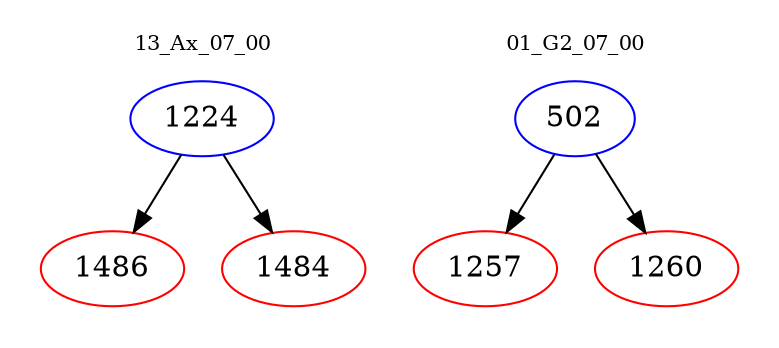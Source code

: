 digraph{
subgraph cluster_0 {
color = white
label = "13_Ax_07_00";
fontsize=10;
T0_1224 [label="1224", color="blue"]
T0_1224 -> T0_1486 [color="black"]
T0_1486 [label="1486", color="red"]
T0_1224 -> T0_1484 [color="black"]
T0_1484 [label="1484", color="red"]
}
subgraph cluster_1 {
color = white
label = "01_G2_07_00";
fontsize=10;
T1_502 [label="502", color="blue"]
T1_502 -> T1_1257 [color="black"]
T1_1257 [label="1257", color="red"]
T1_502 -> T1_1260 [color="black"]
T1_1260 [label="1260", color="red"]
}
}
